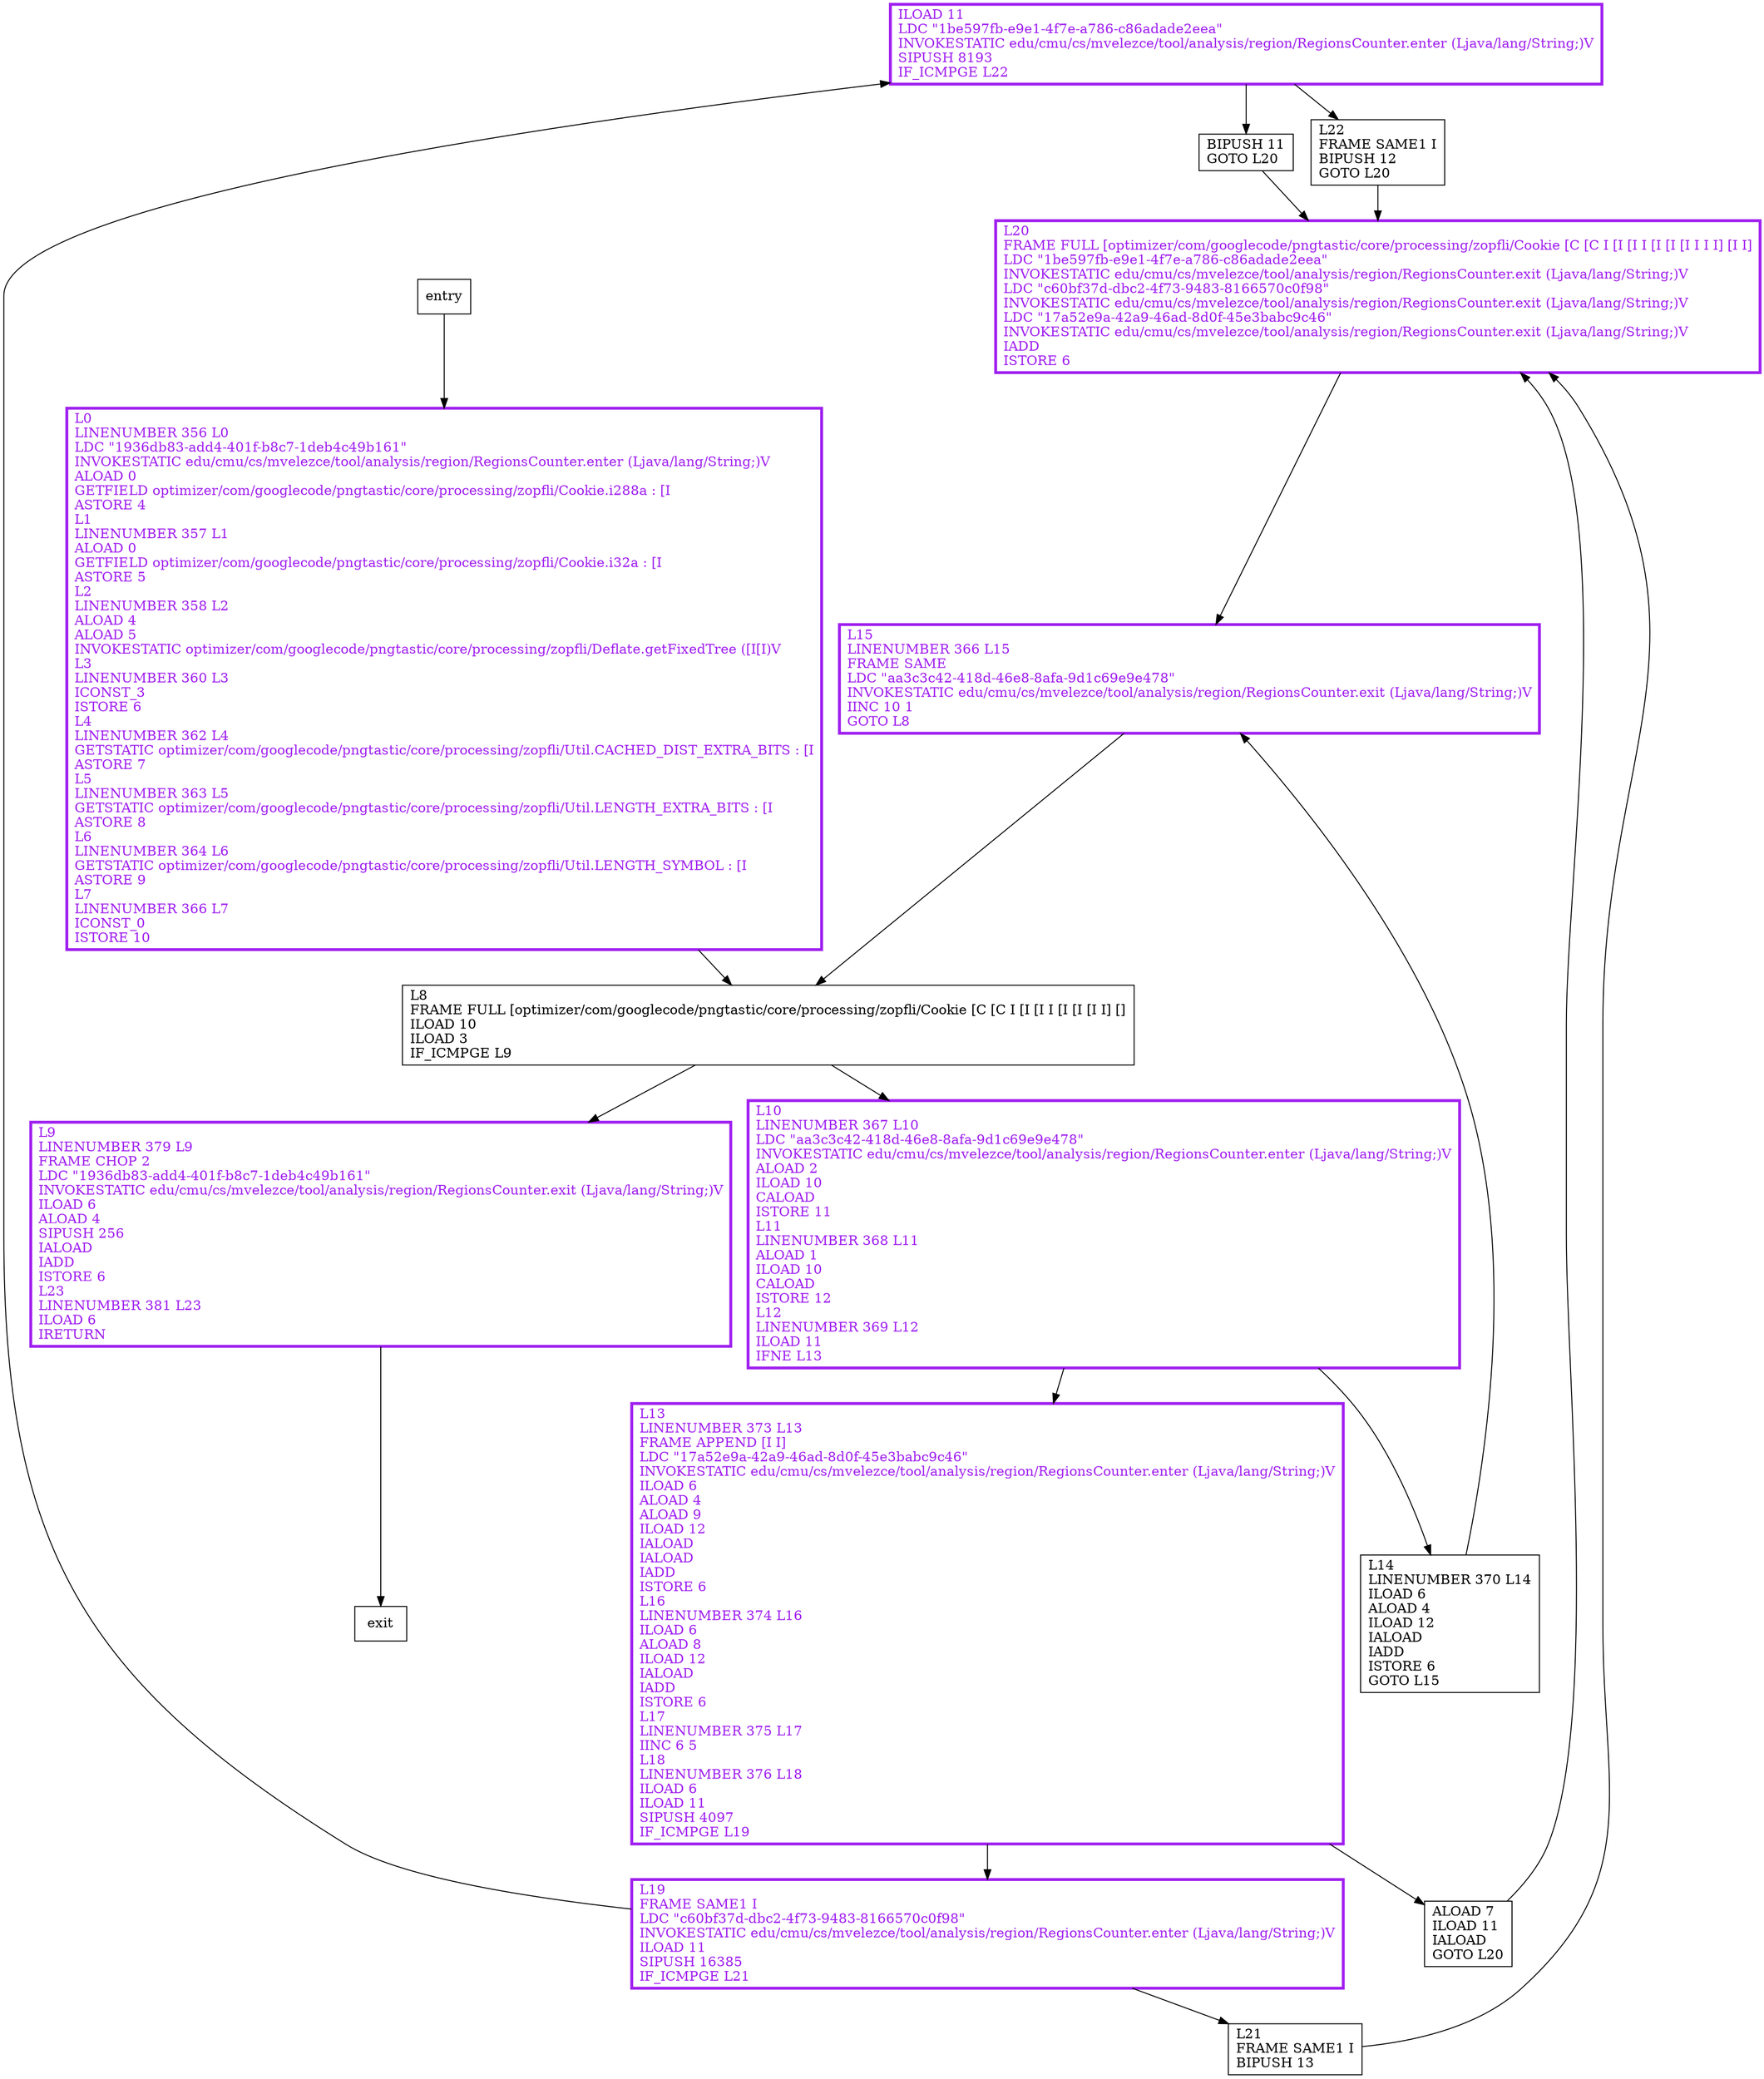 digraph calculateFixedBlockSize {
node [shape=record];
188531880 [label="ILOAD 11\lLDC \"1be597fb-e9e1-4f7e-a786-c86adade2eea\"\lINVOKESTATIC edu/cmu/cs/mvelezce/tool/analysis/region/RegionsCounter.enter (Ljava/lang/String;)V\lSIPUSH 8193\lIF_ICMPGE L22\l"];
223947119 [label="L8\lFRAME FULL [optimizer/com/googlecode/pngtastic/core/processing/zopfli/Cookie [C [C I [I [I I [I [I [I I] []\lILOAD 10\lILOAD 3\lIF_ICMPGE L9\l"];
1715462722 [label="L10\lLINENUMBER 367 L10\lLDC \"aa3c3c42-418d-46e8-8afa-9d1c69e9e478\"\lINVOKESTATIC edu/cmu/cs/mvelezce/tool/analysis/region/RegionsCounter.enter (Ljava/lang/String;)V\lALOAD 2\lILOAD 10\lCALOAD\lISTORE 11\lL11\lLINENUMBER 368 L11\lALOAD 1\lILOAD 10\lCALOAD\lISTORE 12\lL12\lLINENUMBER 369 L12\lILOAD 11\lIFNE L13\l"];
1143282277 [label="L13\lLINENUMBER 373 L13\lFRAME APPEND [I I]\lLDC \"17a52e9a-42a9-46ad-8d0f-45e3babc9c46\"\lINVOKESTATIC edu/cmu/cs/mvelezce/tool/analysis/region/RegionsCounter.enter (Ljava/lang/String;)V\lILOAD 6\lALOAD 4\lALOAD 9\lILOAD 12\lIALOAD\lIALOAD\lIADD\lISTORE 6\lL16\lLINENUMBER 374 L16\lILOAD 6\lALOAD 8\lILOAD 12\lIALOAD\lIADD\lISTORE 6\lL17\lLINENUMBER 375 L17\lIINC 6 5\lL18\lLINENUMBER 376 L18\lILOAD 6\lILOAD 11\lSIPUSH 4097\lIF_ICMPGE L19\l"];
1452061475 [label="L14\lLINENUMBER 370 L14\lILOAD 6\lALOAD 4\lILOAD 12\lIALOAD\lIADD\lISTORE 6\lGOTO L15\l"];
1491688024 [label="L0\lLINENUMBER 356 L0\lLDC \"1936db83-add4-401f-b8c7-1deb4c49b161\"\lINVOKESTATIC edu/cmu/cs/mvelezce/tool/analysis/region/RegionsCounter.enter (Ljava/lang/String;)V\lALOAD 0\lGETFIELD optimizer/com/googlecode/pngtastic/core/processing/zopfli/Cookie.i288a : [I\lASTORE 4\lL1\lLINENUMBER 357 L1\lALOAD 0\lGETFIELD optimizer/com/googlecode/pngtastic/core/processing/zopfli/Cookie.i32a : [I\lASTORE 5\lL2\lLINENUMBER 358 L2\lALOAD 4\lALOAD 5\lINVOKESTATIC optimizer/com/googlecode/pngtastic/core/processing/zopfli/Deflate.getFixedTree ([I[I)V\lL3\lLINENUMBER 360 L3\lICONST_3\lISTORE 6\lL4\lLINENUMBER 362 L4\lGETSTATIC optimizer/com/googlecode/pngtastic/core/processing/zopfli/Util.CACHED_DIST_EXTRA_BITS : [I\lASTORE 7\lL5\lLINENUMBER 363 L5\lGETSTATIC optimizer/com/googlecode/pngtastic/core/processing/zopfli/Util.LENGTH_EXTRA_BITS : [I\lASTORE 8\lL6\lLINENUMBER 364 L6\lGETSTATIC optimizer/com/googlecode/pngtastic/core/processing/zopfli/Util.LENGTH_SYMBOL : [I\lASTORE 9\lL7\lLINENUMBER 366 L7\lICONST_0\lISTORE 10\l"];
1795454733 [label="L19\lFRAME SAME1 I\lLDC \"c60bf37d-dbc2-4f73-9483-8166570c0f98\"\lINVOKESTATIC edu/cmu/cs/mvelezce/tool/analysis/region/RegionsCounter.enter (Ljava/lang/String;)V\lILOAD 11\lSIPUSH 16385\lIF_ICMPGE L21\l"];
1128824787 [label="L21\lFRAME SAME1 I\lBIPUSH 13\l"];
2040616075 [label="L22\lFRAME SAME1 I\lBIPUSH 12\lGOTO L20\l"];
1924179691 [label="L15\lLINENUMBER 366 L15\lFRAME SAME\lLDC \"aa3c3c42-418d-46e8-8afa-9d1c69e9e478\"\lINVOKESTATIC edu/cmu/cs/mvelezce/tool/analysis/region/RegionsCounter.exit (Ljava/lang/String;)V\lIINC 10 1\lGOTO L8\l"];
61138830 [label="L9\lLINENUMBER 379 L9\lFRAME CHOP 2\lLDC \"1936db83-add4-401f-b8c7-1deb4c49b161\"\lINVOKESTATIC edu/cmu/cs/mvelezce/tool/analysis/region/RegionsCounter.exit (Ljava/lang/String;)V\lILOAD 6\lALOAD 4\lSIPUSH 256\lIALOAD\lIADD\lISTORE 6\lL23\lLINENUMBER 381 L23\lILOAD 6\lIRETURN\l"];
127839802 [label="ALOAD 7\lILOAD 11\lIALOAD\lGOTO L20\l"];
225405430 [label="BIPUSH 11\lGOTO L20\l"];
876085313 [label="L20\lFRAME FULL [optimizer/com/googlecode/pngtastic/core/processing/zopfli/Cookie [C [C I [I [I I [I [I [I I I I] [I I]\lLDC \"1be597fb-e9e1-4f7e-a786-c86adade2eea\"\lINVOKESTATIC edu/cmu/cs/mvelezce/tool/analysis/region/RegionsCounter.exit (Ljava/lang/String;)V\lLDC \"c60bf37d-dbc2-4f73-9483-8166570c0f98\"\lINVOKESTATIC edu/cmu/cs/mvelezce/tool/analysis/region/RegionsCounter.exit (Ljava/lang/String;)V\lLDC \"17a52e9a-42a9-46ad-8d0f-45e3babc9c46\"\lINVOKESTATIC edu/cmu/cs/mvelezce/tool/analysis/region/RegionsCounter.exit (Ljava/lang/String;)V\lIADD\lISTORE 6\l"];
entry;
exit;
188531880 -> 225405430;
188531880 -> 2040616075;
223947119 -> 1715462722;
223947119 -> 61138830;
1715462722 -> 1143282277;
1715462722 -> 1452061475;
1143282277 -> 127839802;
1143282277 -> 1795454733;
1452061475 -> 1924179691;
1491688024 -> 223947119;
1795454733 -> 188531880;
1795454733 -> 1128824787;
1128824787 -> 876085313;
2040616075 -> 876085313;
1924179691 -> 223947119;
61138830 -> exit;
entry -> 1491688024;
127839802 -> 876085313;
225405430 -> 876085313;
876085313 -> 1924179691;
188531880[fontcolor="purple", penwidth=3, color="purple"];
1715462722[fontcolor="purple", penwidth=3, color="purple"];
1143282277[fontcolor="purple", penwidth=3, color="purple"];
1491688024[fontcolor="purple", penwidth=3, color="purple"];
1795454733[fontcolor="purple", penwidth=3, color="purple"];
1924179691[fontcolor="purple", penwidth=3, color="purple"];
61138830[fontcolor="purple", penwidth=3, color="purple"];
876085313[fontcolor="purple", penwidth=3, color="purple"];
}
